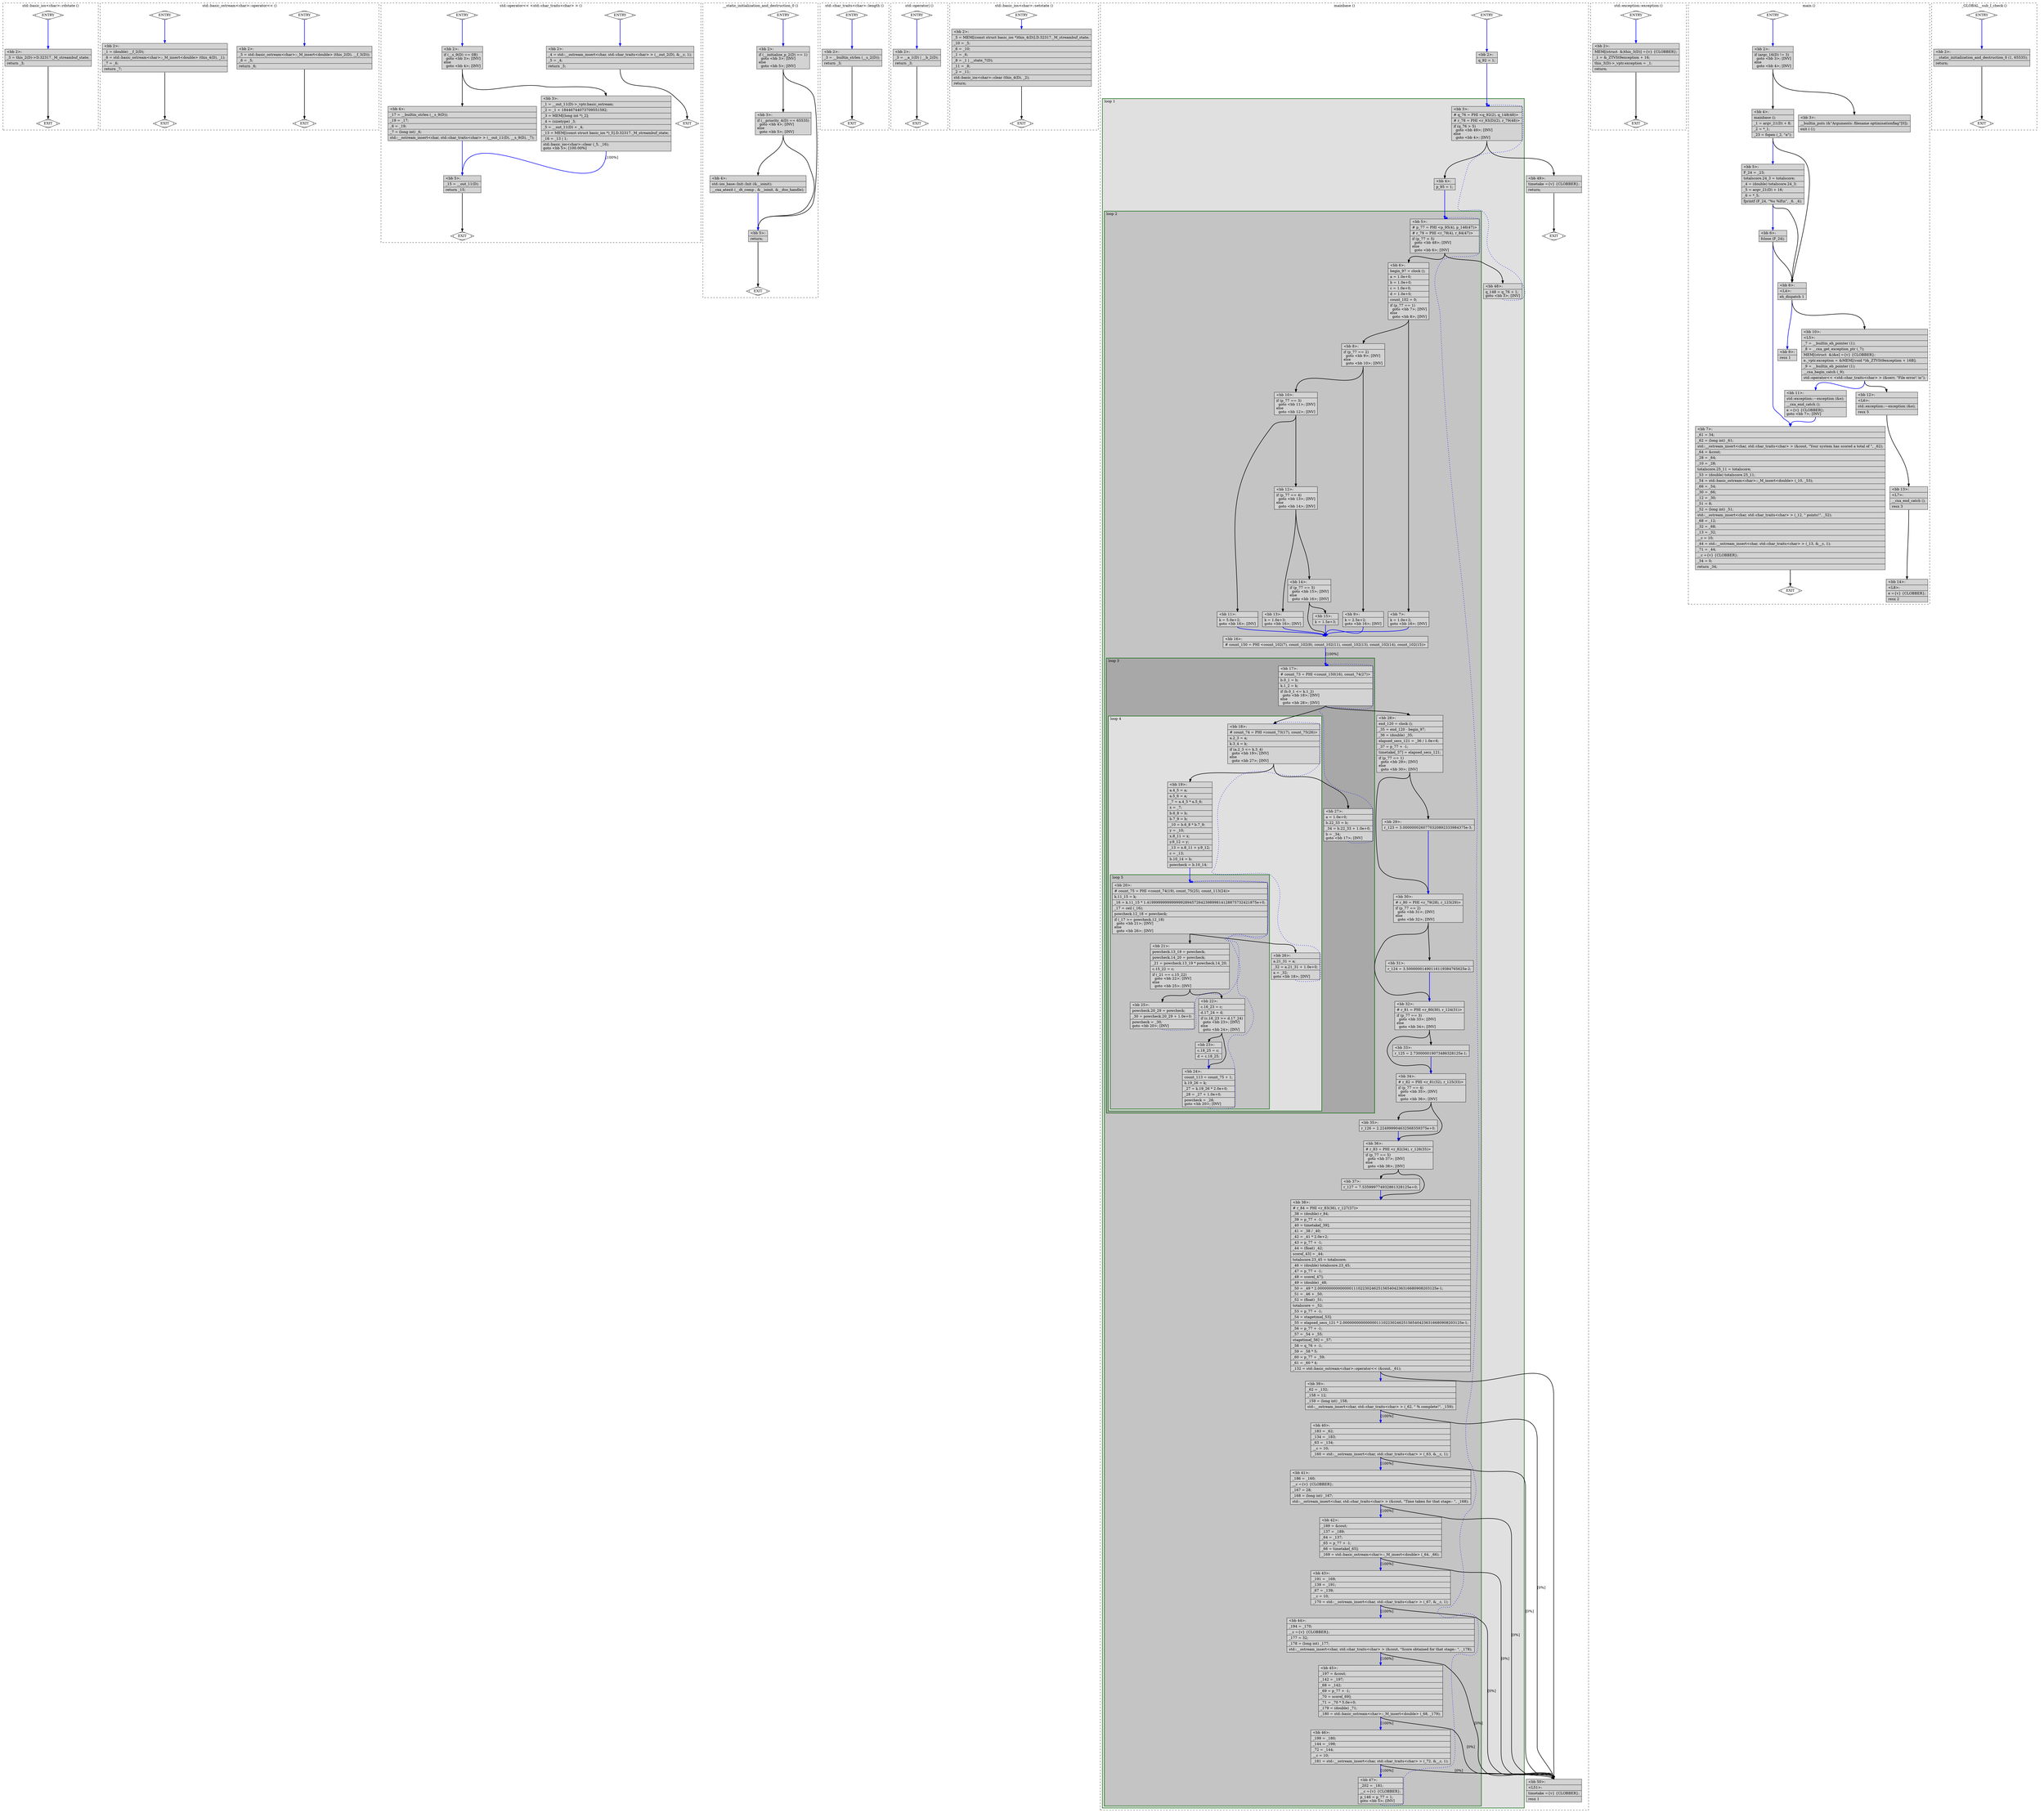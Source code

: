 digraph "benchmark.cpp.029t.einline" {
overlap=false;
subgraph "cluster_std::basic_ios<char>::rdstate" {
	style="dashed";
	color="black";
	label="std::basic_ios<char>::rdstate ()";
	fn_2293_basic_block_0 [shape=Mdiamond,style=filled,fillcolor=white,label="ENTRY"];

	fn_2293_basic_block_1 [shape=Mdiamond,style=filled,fillcolor=white,label="EXIT"];

	fn_2293_basic_block_2 [shape=record,style=filled,fillcolor=lightgrey,label="{\<bb\ 2\>:\l\
|_3\ =\ this_2(D)-\>D.32317._M_streambuf_state;\l\
|return\ _3;\l\
}"];

	fn_2293_basic_block_0:s -> fn_2293_basic_block_2:n [style="solid,bold",color=blue,weight=100,constraint=true];
	fn_2293_basic_block_2:s -> fn_2293_basic_block_1:n [style="solid,bold",color=black,weight=10,constraint=true];
	fn_2293_basic_block_0:s -> fn_2293_basic_block_1:n [style="invis",constraint=true];
}
subgraph "cluster_std::basic_ostream<char>::operator<<" {
	style="dashed";
	color="black";
	label="std::basic_ostream<char>::operator<< ()";
	fn_2148_basic_block_0 [shape=Mdiamond,style=filled,fillcolor=white,label="ENTRY"];

	fn_2148_basic_block_1 [shape=Mdiamond,style=filled,fillcolor=white,label="EXIT"];

	fn_2148_basic_block_2 [shape=record,style=filled,fillcolor=lightgrey,label="{\<bb\ 2\>:\l\
|_5\ =\ std::basic_ostream\<char\>::_M_insert\<double\>\ (this_2(D),\ __f_3(D));\l\
|_6\ =\ _5;\l\
|return\ _6;\l\
}"];

	fn_2148_basic_block_0:s -> fn_2148_basic_block_2:n [style="solid,bold",color=blue,weight=100,constraint=true];
	fn_2148_basic_block_2:s -> fn_2148_basic_block_1:n [style="solid,bold",color=black,weight=10,constraint=true];
	fn_2148_basic_block_0:s -> fn_2148_basic_block_1:n [style="invis",constraint=true];
}
subgraph "cluster_std::basic_ostream<char>::operator<<" {
	style="dashed";
	color="black";
	label="std::basic_ostream<char>::operator<< ()";
	fn_2149_basic_block_0 [shape=Mdiamond,style=filled,fillcolor=white,label="ENTRY"];

	fn_2149_basic_block_1 [shape=Mdiamond,style=filled,fillcolor=white,label="EXIT"];

	fn_2149_basic_block_2 [shape=record,style=filled,fillcolor=lightgrey,label="{\<bb\ 2\>:\l\
|_1\ =\ (double)\ __f_2(D);\l\
|_6\ =\ std::basic_ostream\<char\>::_M_insert\<double\>\ (this_4(D),\ _1);\l\
|_7\ =\ _6;\l\
|return\ _7;\l\
}"];

	fn_2149_basic_block_0:s -> fn_2149_basic_block_2:n [style="solid,bold",color=blue,weight=100,constraint=true];
	fn_2149_basic_block_2:s -> fn_2149_basic_block_1:n [style="solid,bold",color=black,weight=10,constraint=true];
	fn_2149_basic_block_0:s -> fn_2149_basic_block_1:n [style="invis",constraint=true];
}
subgraph "cluster_std::operator<< <std::char_traits<char> >" {
	style="dashed";
	color="black";
	label="std::operator<< <std::char_traits<char> > ()";
	fn_2147_basic_block_0 [shape=Mdiamond,style=filled,fillcolor=white,label="ENTRY"];

	fn_2147_basic_block_1 [shape=Mdiamond,style=filled,fillcolor=white,label="EXIT"];

	fn_2147_basic_block_2 [shape=record,style=filled,fillcolor=lightgrey,label="{\<bb\ 2\>:\l\
|_4\ =\ std::__ostream_insert\<char,\ std::char_traits\<char\>\ \>\ (__out_2(D),\ &__c,\ 1);\l\
|_5\ =\ _4;\l\
|return\ _5;\l\
}"];

	fn_2147_basic_block_0:s -> fn_2147_basic_block_2:n [style="solid,bold",color=blue,weight=100,constraint=true];
	fn_2147_basic_block_2:s -> fn_2147_basic_block_1:n [style="solid,bold",color=black,weight=10,constraint=true];
	fn_2147_basic_block_0:s -> fn_2147_basic_block_1:n [style="invis",constraint=true];
}
subgraph "cluster___static_initialization_and_destruction_0" {
	style="dashed";
	color="black";
	label="__static_initialization_and_destruction_0 ()";
	fn_2396_basic_block_0 [shape=Mdiamond,style=filled,fillcolor=white,label="ENTRY"];

	fn_2396_basic_block_1 [shape=Mdiamond,style=filled,fillcolor=white,label="EXIT"];

	fn_2396_basic_block_2 [shape=record,style=filled,fillcolor=lightgrey,label="{\<bb\ 2\>:\l\
|if\ (__initialize_p_2(D)\ ==\ 1)\l\
\ \ goto\ \<bb\ 3\>;\ [INV]\l\
else\l\
\ \ goto\ \<bb\ 5\>;\ [INV]\l\
}"];

	fn_2396_basic_block_3 [shape=record,style=filled,fillcolor=lightgrey,label="{\<bb\ 3\>:\l\
|if\ (__priority_4(D)\ ==\ 65535)\l\
\ \ goto\ \<bb\ 4\>;\ [INV]\l\
else\l\
\ \ goto\ \<bb\ 5\>;\ [INV]\l\
}"];

	fn_2396_basic_block_4 [shape=record,style=filled,fillcolor=lightgrey,label="{\<bb\ 4\>:\l\
|std::ios_base::Init::Init\ (&__ioinit);\l\
|__cxa_atexit\ (__dt_comp\ ,\ &__ioinit,\ &__dso_handle);\l\
}"];

	fn_2396_basic_block_5 [shape=record,style=filled,fillcolor=lightgrey,label="{\<bb\ 5\>:\l\
|return;\l\
}"];

	fn_2396_basic_block_0:s -> fn_2396_basic_block_2:n [style="solid,bold",color=blue,weight=100,constraint=true];
	fn_2396_basic_block_2:s -> fn_2396_basic_block_3:n [style="solid,bold",color=black,weight=10,constraint=true];
	fn_2396_basic_block_2:s -> fn_2396_basic_block_5:n [style="solid,bold",color=black,weight=10,constraint=true];
	fn_2396_basic_block_3:s -> fn_2396_basic_block_4:n [style="solid,bold",color=black,weight=10,constraint=true];
	fn_2396_basic_block_3:s -> fn_2396_basic_block_5:n [style="solid,bold",color=black,weight=10,constraint=true];
	fn_2396_basic_block_4:s -> fn_2396_basic_block_5:n [style="solid,bold",color=blue,weight=100,constraint=true];
	fn_2396_basic_block_5:s -> fn_2396_basic_block_1:n [style="solid,bold",color=black,weight=10,constraint=true];
	fn_2396_basic_block_0:s -> fn_2396_basic_block_1:n [style="invis",constraint=true];
}
subgraph "cluster_std::char_traits<char>::length" {
	style="dashed";
	color="black";
	label="std::char_traits<char>::length ()";
	fn_397_basic_block_0 [shape=Mdiamond,style=filled,fillcolor=white,label="ENTRY"];

	fn_397_basic_block_1 [shape=Mdiamond,style=filled,fillcolor=white,label="EXIT"];

	fn_397_basic_block_2 [shape=record,style=filled,fillcolor=lightgrey,label="{\<bb\ 2\>:\l\
|_3\ =\ __builtin_strlen\ (__s_2(D));\l\
|return\ _3;\l\
}"];

	fn_397_basic_block_0:s -> fn_397_basic_block_2:n [style="solid,bold",color=blue,weight=100,constraint=true];
	fn_397_basic_block_2:s -> fn_397_basic_block_1:n [style="solid,bold",color=black,weight=10,constraint=true];
	fn_397_basic_block_0:s -> fn_397_basic_block_1:n [style="invis",constraint=true];
}
subgraph "cluster_std::operator|" {
	style="dashed";
	color="black";
	label="std::operator| ()";
	fn_1147_basic_block_0 [shape=Mdiamond,style=filled,fillcolor=white,label="ENTRY"];

	fn_1147_basic_block_1 [shape=Mdiamond,style=filled,fillcolor=white,label="EXIT"];

	fn_1147_basic_block_2 [shape=record,style=filled,fillcolor=lightgrey,label="{\<bb\ 2\>:\l\
|_3\ =\ __a_1(D)\ \|\ __b_2(D);\l\
|return\ _3;\l\
}"];

	fn_1147_basic_block_0:s -> fn_1147_basic_block_2:n [style="solid,bold",color=blue,weight=100,constraint=true];
	fn_1147_basic_block_2:s -> fn_1147_basic_block_1:n [style="solid,bold",color=black,weight=10,constraint=true];
	fn_1147_basic_block_0:s -> fn_1147_basic_block_1:n [style="invis",constraint=true];
}
subgraph "cluster_std::basic_ios<char>::setstate" {
	style="dashed";
	color="black";
	label="std::basic_ios<char>::setstate ()";
	fn_2258_basic_block_0 [shape=Mdiamond,style=filled,fillcolor=white,label="ENTRY"];

	fn_2258_basic_block_1 [shape=Mdiamond,style=filled,fillcolor=white,label="EXIT"];

	fn_2258_basic_block_2 [shape=record,style=filled,fillcolor=lightgrey,label="{\<bb\ 2\>:\l\
|_5\ =\ MEM[(const\ struct\ basic_ios\ *)this_4(D)].D.32317._M_streambuf_state;\l\
|_10\ =\ _5;\l\
|_6\ =\ _10;\l\
|_1\ =\ _6;\l\
|_8\ =\ _1\ \|\ __state_7(D);\l\
|_11\ =\ _8;\l\
|_2\ =\ _11;\l\
|std::basic_ios\<char\>::clear\ (this_4(D),\ _2);\l\
|return;\l\
}"];

	fn_2258_basic_block_0:s -> fn_2258_basic_block_2:n [style="solid,bold",color=blue,weight=100,constraint=true];
	fn_2258_basic_block_2:s -> fn_2258_basic_block_1:n [style="solid,bold",color=black,weight=10,constraint=true];
	fn_2258_basic_block_0:s -> fn_2258_basic_block_1:n [style="invis",constraint=true];
}
subgraph "cluster_std::operator<< <std::char_traits<char> >" {
	style="dashed";
	color="black";
	label="std::operator<< <std::char_traits<char> > ()";
	fn_2146_basic_block_0 [shape=Mdiamond,style=filled,fillcolor=white,label="ENTRY"];

	fn_2146_basic_block_1 [shape=Mdiamond,style=filled,fillcolor=white,label="EXIT"];

	fn_2146_basic_block_2 [shape=record,style=filled,fillcolor=lightgrey,label="{\<bb\ 2\>:\l\
|if\ (__s_9(D)\ ==\ 0B)\l\
\ \ goto\ \<bb\ 3\>;\ [INV]\l\
else\l\
\ \ goto\ \<bb\ 4\>;\ [INV]\l\
}"];

	fn_2146_basic_block_3 [shape=record,style=filled,fillcolor=lightgrey,label="{\<bb\ 3\>:\l\
|_1\ =\ __out_11(D)-\>_vptr.basic_ostream;\l\
|_2\ =\ _1\ +\ 18446744073709551592;\l\
|_3\ =\ MEM[(long\ int\ *)_2];\l\
|_4\ =\ (sizetype)\ _3;\l\
|_5\ =\ __out_11(D)\ +\ _4;\l\
|_13\ =\ MEM[(const\ struct\ basic_ios\ *)_5].D.32317._M_streambuf_state;\l\
|_16\ =\ _13\ \|\ 1;\l\
|std::basic_ios\<char\>::clear\ (_5,\ _16);\l\
goto\ \<bb\ 5\>;\ [100.00%]\l\
}"];

	fn_2146_basic_block_4 [shape=record,style=filled,fillcolor=lightgrey,label="{\<bb\ 4\>:\l\
|_17\ =\ __builtin_strlen\ (__s_9(D));\l\
|_19\ =\ _17;\l\
|_6\ =\ _19;\l\
|_7\ =\ (long\ int)\ _6;\l\
|std::__ostream_insert\<char,\ std::char_traits\<char\>\ \>\ (__out_11(D),\ __s_9(D),\ _7);\l\
}"];

	fn_2146_basic_block_5 [shape=record,style=filled,fillcolor=lightgrey,label="{\<bb\ 5\>:\l\
|_15\ =\ __out_11(D);\l\
|return\ _15;\l\
}"];

	fn_2146_basic_block_0:s -> fn_2146_basic_block_2:n [style="solid,bold",color=blue,weight=100,constraint=true];
	fn_2146_basic_block_2:s -> fn_2146_basic_block_3:n [style="solid,bold",color=black,weight=10,constraint=true];
	fn_2146_basic_block_2:s -> fn_2146_basic_block_4:n [style="solid,bold",color=black,weight=10,constraint=true];
	fn_2146_basic_block_3:s -> fn_2146_basic_block_5:n [style="solid,bold",color=blue,weight=100,constraint=true,label="[100%]"];
	fn_2146_basic_block_4:s -> fn_2146_basic_block_5:n [style="solid,bold",color=blue,weight=100,constraint=true];
	fn_2146_basic_block_5:s -> fn_2146_basic_block_1:n [style="solid,bold",color=black,weight=10,constraint=true];
	fn_2146_basic_block_0:s -> fn_2146_basic_block_1:n [style="invis",constraint=true];
}
subgraph "cluster_mainbase" {
	style="dashed";
	color="black";
	label="mainbase ()";
	subgraph cluster_1888_1 {
	style="filled";
	color="darkgreen";
	fillcolor="grey88";
	label="loop 1";
	labeljust=l;
	penwidth=2;
	subgraph cluster_1888_2 {
	style="filled";
	color="darkgreen";
	fillcolor="grey77";
	label="loop 2";
	labeljust=l;
	penwidth=2;
	subgraph cluster_1888_3 {
	style="filled";
	color="darkgreen";
	fillcolor="grey66";
	label="loop 3";
	labeljust=l;
	penwidth=2;
	subgraph cluster_1888_4 {
	style="filled";
	color="darkgreen";
	fillcolor="grey88";
	label="loop 4";
	labeljust=l;
	penwidth=2;
	subgraph cluster_1888_5 {
	style="filled";
	color="darkgreen";
	fillcolor="grey77";
	label="loop 5";
	labeljust=l;
	penwidth=2;
	fn_1888_basic_block_20 [shape=record,style=filled,fillcolor=lightgrey,label="{\<bb\ 20\>:\l\
|#\ count_75\ =\ PHI\ \<count_74(19),\ count_75(25),\ count_113(24)\>\l\
|k.11_15\ =\ k;\l\
|_16\ =\ k.11_15\ *\ 1.4199999999999999289457264239899814128875732421875e+0;\l\
|_17\ =\ ceil\ (_16);\l\
|powcheck.12_18\ =\ powcheck;\l\
|if\ (_17\ \>=\ powcheck.12_18)\l\
\ \ goto\ \<bb\ 21\>;\ [INV]\l\
else\l\
\ \ goto\ \<bb\ 26\>;\ [INV]\l\
}"];

	fn_1888_basic_block_21 [shape=record,style=filled,fillcolor=lightgrey,label="{\<bb\ 21\>:\l\
|powcheck.13_19\ =\ powcheck;\l\
|powcheck.14_20\ =\ powcheck;\l\
|_21\ =\ powcheck.13_19\ *\ powcheck.14_20;\l\
|c.15_22\ =\ c;\l\
|if\ (_21\ ==\ c.15_22)\l\
\ \ goto\ \<bb\ 22\>;\ [INV]\l\
else\l\
\ \ goto\ \<bb\ 25\>;\ [INV]\l\
}"];

	fn_1888_basic_block_22 [shape=record,style=filled,fillcolor=lightgrey,label="{\<bb\ 22\>:\l\
|c.16_23\ =\ c;\l\
|d.17_24\ =\ d;\l\
|if\ (c.16_23\ \>=\ d.17_24)\l\
\ \ goto\ \<bb\ 23\>;\ [INV]\l\
else\l\
\ \ goto\ \<bb\ 24\>;\ [INV]\l\
}"];

	fn_1888_basic_block_25 [shape=record,style=filled,fillcolor=lightgrey,label="{\<bb\ 25\>:\l\
|powcheck.20_29\ =\ powcheck;\l\
|_30\ =\ powcheck.20_29\ +\ 1.0e+0;\l\
|powcheck\ =\ _30;\l\
goto\ \<bb\ 20\>;\ [INV]\l\
}"];

	fn_1888_basic_block_23 [shape=record,style=filled,fillcolor=lightgrey,label="{\<bb\ 23\>:\l\
|c.18_25\ =\ c;\l\
|d\ =\ c.18_25;\l\
}"];

	fn_1888_basic_block_24 [shape=record,style=filled,fillcolor=lightgrey,label="{\<bb\ 24\>:\l\
|count_113\ =\ count_75\ +\ 1;\l\
|k.19_26\ =\ k;\l\
|_27\ =\ k.19_26\ *\ 2.0e+0;\l\
|_28\ =\ _27\ +\ 1.0e+0;\l\
|powcheck\ =\ _28;\l\
goto\ \<bb\ 20\>;\ [INV]\l\
}"];

	}
	fn_1888_basic_block_18 [shape=record,style=filled,fillcolor=lightgrey,label="{\<bb\ 18\>:\l\
|#\ count_74\ =\ PHI\ \<count_73(17),\ count_75(26)\>\l\
|a.2_3\ =\ a;\l\
|k.3_4\ =\ k;\l\
|if\ (a.2_3\ \<=\ k.3_4)\l\
\ \ goto\ \<bb\ 19\>;\ [INV]\l\
else\l\
\ \ goto\ \<bb\ 27\>;\ [INV]\l\
}"];

	fn_1888_basic_block_19 [shape=record,style=filled,fillcolor=lightgrey,label="{\<bb\ 19\>:\l\
|a.4_5\ =\ a;\l\
|a.5_6\ =\ a;\l\
|_7\ =\ a.4_5\ *\ a.5_6;\l\
|x\ =\ _7;\l\
|b.6_8\ =\ b;\l\
|b.7_9\ =\ b;\l\
|_10\ =\ b.6_8\ *\ b.7_9;\l\
|y\ =\ _10;\l\
|x.8_11\ =\ x;\l\
|y.9_12\ =\ y;\l\
|_13\ =\ x.8_11\ +\ y.9_12;\l\
|c\ =\ _13;\l\
|b.10_14\ =\ b;\l\
|powcheck\ =\ b.10_14;\l\
}"];

	fn_1888_basic_block_26 [shape=record,style=filled,fillcolor=lightgrey,label="{\<bb\ 26\>:\l\
|a.21_31\ =\ a;\l\
|_32\ =\ a.21_31\ +\ 1.0e+0;\l\
|a\ =\ _32;\l\
goto\ \<bb\ 18\>;\ [INV]\l\
}"];

	}
	fn_1888_basic_block_17 [shape=record,style=filled,fillcolor=lightgrey,label="{\<bb\ 17\>:\l\
|#\ count_73\ =\ PHI\ \<count_150(16),\ count_74(27)\>\l\
|b.0_1\ =\ b;\l\
|k.1_2\ =\ k;\l\
|if\ (b.0_1\ \<=\ k.1_2)\l\
\ \ goto\ \<bb\ 18\>;\ [INV]\l\
else\l\
\ \ goto\ \<bb\ 28\>;\ [INV]\l\
}"];

	fn_1888_basic_block_27 [shape=record,style=filled,fillcolor=lightgrey,label="{\<bb\ 27\>:\l\
|a\ =\ 1.0e+0;\l\
|b.22_33\ =\ b;\l\
|_34\ =\ b.22_33\ +\ 1.0e+0;\l\
|b\ =\ _34;\l\
goto\ \<bb\ 17\>;\ [INV]\l\
}"];

	}
	fn_1888_basic_block_5 [shape=record,style=filled,fillcolor=lightgrey,label="{\<bb\ 5\>:\l\
|#\ p_77\ =\ PHI\ \<p_95(4),\ p_146(47)\>\l\
|#\ r_79\ =\ PHI\ \<r_78(4),\ r_84(47)\>\l\
|if\ (p_77\ \>\ 5)\l\
\ \ goto\ \<bb\ 48\>;\ [INV]\l\
else\l\
\ \ goto\ \<bb\ 6\>;\ [INV]\l\
}"];

	fn_1888_basic_block_6 [shape=record,style=filled,fillcolor=lightgrey,label="{\<bb\ 6\>:\l\
|begin_97\ =\ clock\ ();\l\
|a\ =\ 1.0e+0;\l\
|b\ =\ 1.0e+0;\l\
|c\ =\ 1.0e+0;\l\
|d\ =\ 1.0e+0;\l\
|count_102\ =\ 0;\l\
|if\ (p_77\ ==\ 1)\l\
\ \ goto\ \<bb\ 7\>;\ [INV]\l\
else\l\
\ \ goto\ \<bb\ 8\>;\ [INV]\l\
}"];

	fn_1888_basic_block_7 [shape=record,style=filled,fillcolor=lightgrey,label="{\<bb\ 7\>:\l\
|k\ =\ 1.0e+2;\l\
goto\ \<bb\ 16\>;\ [INV]\l\
}"];

	fn_1888_basic_block_8 [shape=record,style=filled,fillcolor=lightgrey,label="{\<bb\ 8\>:\l\
|if\ (p_77\ ==\ 2)\l\
\ \ goto\ \<bb\ 9\>;\ [INV]\l\
else\l\
\ \ goto\ \<bb\ 10\>;\ [INV]\l\
}"];

	fn_1888_basic_block_16 [shape=record,style=filled,fillcolor=lightgrey,label="{\<bb\ 16\>:\l\
|#\ count_150\ =\ PHI\ \<count_102(7),\ count_102(9),\ count_102(11),\ count_102(13),\ count_102(14),\ count_102(15)\>\l\
}"];

	fn_1888_basic_block_9 [shape=record,style=filled,fillcolor=lightgrey,label="{\<bb\ 9\>:\l\
|k\ =\ 2.5e+2;\l\
goto\ \<bb\ 16\>;\ [INV]\l\
}"];

	fn_1888_basic_block_10 [shape=record,style=filled,fillcolor=lightgrey,label="{\<bb\ 10\>:\l\
|if\ (p_77\ ==\ 3)\l\
\ \ goto\ \<bb\ 11\>;\ [INV]\l\
else\l\
\ \ goto\ \<bb\ 12\>;\ [INV]\l\
}"];

	fn_1888_basic_block_11 [shape=record,style=filled,fillcolor=lightgrey,label="{\<bb\ 11\>:\l\
|k\ =\ 5.0e+2;\l\
goto\ \<bb\ 16\>;\ [INV]\l\
}"];

	fn_1888_basic_block_12 [shape=record,style=filled,fillcolor=lightgrey,label="{\<bb\ 12\>:\l\
|if\ (p_77\ ==\ 4)\l\
\ \ goto\ \<bb\ 13\>;\ [INV]\l\
else\l\
\ \ goto\ \<bb\ 14\>;\ [INV]\l\
}"];

	fn_1888_basic_block_28 [shape=record,style=filled,fillcolor=lightgrey,label="{\<bb\ 28\>:\l\
|end_120\ =\ clock\ ();\l\
|_35\ =\ end_120\ -\ begin_97;\l\
|_36\ =\ (double)\ _35;\l\
|elapsed_secs_121\ =\ _36\ /\ 1.0e+6;\l\
|_37\ =\ p_77\ +\ -1;\l\
|timetake[_37]\ =\ elapsed_secs_121;\l\
|if\ (p_77\ ==\ 1)\l\
\ \ goto\ \<bb\ 29\>;\ [INV]\l\
else\l\
\ \ goto\ \<bb\ 30\>;\ [INV]\l\
}"];

	fn_1888_basic_block_13 [shape=record,style=filled,fillcolor=lightgrey,label="{\<bb\ 13\>:\l\
|k\ =\ 1.0e+3;\l\
goto\ \<bb\ 16\>;\ [INV]\l\
}"];

	fn_1888_basic_block_14 [shape=record,style=filled,fillcolor=lightgrey,label="{\<bb\ 14\>:\l\
|if\ (p_77\ ==\ 5)\l\
\ \ goto\ \<bb\ 15\>;\ [INV]\l\
else\l\
\ \ goto\ \<bb\ 16\>;\ [INV]\l\
}"];

	fn_1888_basic_block_29 [shape=record,style=filled,fillcolor=lightgrey,label="{\<bb\ 29\>:\l\
|r_123\ =\ 3.0000000260770320892333984375e-3;\l\
}"];

	fn_1888_basic_block_30 [shape=record,style=filled,fillcolor=lightgrey,label="{\<bb\ 30\>:\l\
|#\ r_80\ =\ PHI\ \<r_79(28),\ r_123(29)\>\l\
|if\ (p_77\ ==\ 2)\l\
\ \ goto\ \<bb\ 31\>;\ [INV]\l\
else\l\
\ \ goto\ \<bb\ 32\>;\ [INV]\l\
}"];

	fn_1888_basic_block_15 [shape=record,style=filled,fillcolor=lightgrey,label="{\<bb\ 15\>:\l\
|k\ =\ 1.5e+3;\l\
}"];

	fn_1888_basic_block_31 [shape=record,style=filled,fillcolor=lightgrey,label="{\<bb\ 31\>:\l\
|r_124\ =\ 3.50000001490116119384765625e-2;\l\
}"];

	fn_1888_basic_block_32 [shape=record,style=filled,fillcolor=lightgrey,label="{\<bb\ 32\>:\l\
|#\ r_81\ =\ PHI\ \<r_80(30),\ r_124(31)\>\l\
|if\ (p_77\ ==\ 3)\l\
\ \ goto\ \<bb\ 33\>;\ [INV]\l\
else\l\
\ \ goto\ \<bb\ 34\>;\ [INV]\l\
}"];

	fn_1888_basic_block_33 [shape=record,style=filled,fillcolor=lightgrey,label="{\<bb\ 33\>:\l\
|r_125\ =\ 2.730000019073486328125e-1;\l\
}"];

	fn_1888_basic_block_34 [shape=record,style=filled,fillcolor=lightgrey,label="{\<bb\ 34\>:\l\
|#\ r_82\ =\ PHI\ \<r_81(32),\ r_125(33)\>\l\
|if\ (p_77\ ==\ 4)\l\
\ \ goto\ \<bb\ 35\>;\ [INV]\l\
else\l\
\ \ goto\ \<bb\ 36\>;\ [INV]\l\
}"];

	fn_1888_basic_block_35 [shape=record,style=filled,fillcolor=lightgrey,label="{\<bb\ 35\>:\l\
|r_126\ =\ 2.224999904632568359375e+0;\l\
}"];

	fn_1888_basic_block_36 [shape=record,style=filled,fillcolor=lightgrey,label="{\<bb\ 36\>:\l\
|#\ r_83\ =\ PHI\ \<r_82(34),\ r_126(35)\>\l\
|if\ (p_77\ ==\ 5)\l\
\ \ goto\ \<bb\ 37\>;\ [INV]\l\
else\l\
\ \ goto\ \<bb\ 38\>;\ [INV]\l\
}"];

	fn_1888_basic_block_37 [shape=record,style=filled,fillcolor=lightgrey,label="{\<bb\ 37\>:\l\
|r_127\ =\ 7.535999774932861328125e+0;\l\
}"];

	fn_1888_basic_block_38 [shape=record,style=filled,fillcolor=lightgrey,label="{\<bb\ 38\>:\l\
|#\ r_84\ =\ PHI\ \<r_83(36),\ r_127(37)\>\l\
|_38\ =\ (double)\ r_84;\l\
|_39\ =\ p_77\ +\ -1;\l\
|_40\ =\ timetake[_39];\l\
|_41\ =\ _38\ /\ _40;\l\
|_42\ =\ _41\ *\ 2.0e+2;\l\
|_43\ =\ p_77\ +\ -1;\l\
|_44\ =\ (float)\ _42;\l\
|score[_43]\ =\ _44;\l\
|totalscore.23_45\ =\ totalscore;\l\
|_46\ =\ (double)\ totalscore.23_45;\l\
|_47\ =\ p_77\ +\ -1;\l\
|_48\ =\ score[_47];\l\
|_49\ =\ (double)\ _48;\l\
|_50\ =\ _49\ *\ 2.00000000000000011102230246251565404236316680908203125e-1;\l\
|_51\ =\ _46\ +\ _50;\l\
|_52\ =\ (float)\ _51;\l\
|totalscore\ =\ _52;\l\
|_53\ =\ p_77\ +\ -1;\l\
|_54\ =\ stagetime[_53];\l\
|_55\ =\ elapsed_secs_121\ *\ 2.00000000000000011102230246251565404236316680908203125e-1;\l\
|_56\ =\ p_77\ +\ -1;\l\
|_57\ =\ _54\ +\ _55;\l\
|stagetime[_56]\ =\ _57;\l\
|_58\ =\ q_76\ +\ -1;\l\
|_59\ =\ _58\ *\ 5;\l\
|_60\ =\ p_77\ +\ _59;\l\
|_61\ =\ _60\ *\ 4;\l\
|_132\ =\ std::basic_ostream\<char\>::operator\<\<\ (&cout,\ _61);\l\
}"];

	fn_1888_basic_block_39 [shape=record,style=filled,fillcolor=lightgrey,label="{\<bb\ 39\>:\l\
|_62\ =\ _132;\l\
|_158\ =\ 12;\l\
|_159\ =\ (long\ int)\ _158;\l\
|std::__ostream_insert\<char,\ std::char_traits\<char\>\ \>\ (_62,\ \"\ %\ complete!\",\ _159);\l\
}"];

	fn_1888_basic_block_40 [shape=record,style=filled,fillcolor=lightgrey,label="{\<bb\ 40\>:\l\
|_183\ =\ _62;\l\
|_134\ =\ _183;\l\
|_63\ =\ _134;\l\
|__c\ =\ 10;\l\
|_160\ =\ std::__ostream_insert\<char,\ std::char_traits\<char\>\ \>\ (_63,\ &__c,\ 1);\l\
}"];

	fn_1888_basic_block_41 [shape=record,style=filled,fillcolor=lightgrey,label="{\<bb\ 41\>:\l\
|_186\ =\ _160;\l\
|__c\ =\{v\}\ \{CLOBBER\};\l\
|_167\ =\ 28;\l\
|_168\ =\ (long\ int)\ _167;\l\
|std::__ostream_insert\<char,\ std::char_traits\<char\>\ \>\ (&cout,\ \"Time\ taken\ for\ that\ stage:-\ \",\ _168);\l\
}"];

	fn_1888_basic_block_42 [shape=record,style=filled,fillcolor=lightgrey,label="{\<bb\ 42\>:\l\
|_189\ =\ &cout;\l\
|_137\ =\ _189;\l\
|_64\ =\ _137;\l\
|_65\ =\ p_77\ +\ -1;\l\
|_66\ =\ timetake[_65];\l\
|_169\ =\ std::basic_ostream\<char\>::_M_insert\<double\>\ (_64,\ _66);\l\
}"];

	fn_1888_basic_block_43 [shape=record,style=filled,fillcolor=lightgrey,label="{\<bb\ 43\>:\l\
|_191\ =\ _169;\l\
|_139\ =\ _191;\l\
|_67\ =\ _139;\l\
|__c\ =\ 10;\l\
|_170\ =\ std::__ostream_insert\<char,\ std::char_traits\<char\>\ \>\ (_67,\ &__c,\ 1);\l\
}"];

	fn_1888_basic_block_44 [shape=record,style=filled,fillcolor=lightgrey,label="{\<bb\ 44\>:\l\
|_194\ =\ _170;\l\
|__c\ =\{v\}\ \{CLOBBER\};\l\
|_177\ =\ 32;\l\
|_178\ =\ (long\ int)\ _177;\l\
|std::__ostream_insert\<char,\ std::char_traits\<char\>\ \>\ (&cout,\ \"Score\ obtained\ for\ that\ stage:-\ \",\ _178);\l\
}"];

	fn_1888_basic_block_45 [shape=record,style=filled,fillcolor=lightgrey,label="{\<bb\ 45\>:\l\
|_197\ =\ &cout;\l\
|_142\ =\ _197;\l\
|_68\ =\ _142;\l\
|_69\ =\ p_77\ +\ -1;\l\
|_70\ =\ score[_69];\l\
|_71\ =\ _70\ *\ 5.0e+0;\l\
|_179\ =\ (double)\ _71;\l\
|_180\ =\ std::basic_ostream\<char\>::_M_insert\<double\>\ (_68,\ _179);\l\
}"];

	fn_1888_basic_block_46 [shape=record,style=filled,fillcolor=lightgrey,label="{\<bb\ 46\>:\l\
|_199\ =\ _180;\l\
|_144\ =\ _199;\l\
|_72\ =\ _144;\l\
|__c\ =\ 10;\l\
|_181\ =\ std::__ostream_insert\<char,\ std::char_traits\<char\>\ \>\ (_72,\ &__c,\ 1);\l\
}"];

	fn_1888_basic_block_47 [shape=record,style=filled,fillcolor=lightgrey,label="{\<bb\ 47\>:\l\
|_202\ =\ _181;\l\
|__c\ =\{v\}\ \{CLOBBER\};\l\
|p_146\ =\ p_77\ +\ 1;\l\
goto\ \<bb\ 5\>;\ [INV]\l\
}"];

	}
	fn_1888_basic_block_3 [shape=record,style=filled,fillcolor=lightgrey,label="{\<bb\ 3\>:\l\
|#\ q_76\ =\ PHI\ \<q_92(2),\ q_148(48)\>\l\
|#\ r_78\ =\ PHI\ \<r_93(D)(2),\ r_79(48)\>\l\
|if\ (q_76\ \>\ 5)\l\
\ \ goto\ \<bb\ 49\>;\ [INV]\l\
else\l\
\ \ goto\ \<bb\ 4\>;\ [INV]\l\
}"];

	fn_1888_basic_block_4 [shape=record,style=filled,fillcolor=lightgrey,label="{\<bb\ 4\>:\l\
|p_95\ =\ 1;\l\
}"];

	fn_1888_basic_block_48 [shape=record,style=filled,fillcolor=lightgrey,label="{\<bb\ 48\>:\l\
|q_148\ =\ q_76\ +\ 1;\l\
goto\ \<bb\ 3\>;\ [INV]\l\
}"];

	}
	fn_1888_basic_block_0 [shape=Mdiamond,style=filled,fillcolor=white,label="ENTRY"];

	fn_1888_basic_block_1 [shape=Mdiamond,style=filled,fillcolor=white,label="EXIT"];

	fn_1888_basic_block_2 [shape=record,style=filled,fillcolor=lightgrey,label="{\<bb\ 2\>:\l\
|q_92\ =\ 1;\l\
}"];

	fn_1888_basic_block_49 [shape=record,style=filled,fillcolor=lightgrey,label="{\<bb\ 49\>:\l\
|timetake\ =\{v\}\ \{CLOBBER\};\l\
|return;\l\
}"];

	fn_1888_basic_block_50 [shape=record,style=filled,fillcolor=lightgrey,label="{\<bb\ 50\>:\l\
|\<L51\>:\l\
|timetake\ =\{v\}\ \{CLOBBER\};\l\
|resx\ 1\l\
}"];

	fn_1888_basic_block_0:s -> fn_1888_basic_block_2:n [style="solid,bold",color=blue,weight=100,constraint=true];
	fn_1888_basic_block_2:s -> fn_1888_basic_block_3:n [style="solid,bold",color=blue,weight=100,constraint=true];
	fn_1888_basic_block_3:s -> fn_1888_basic_block_49:n [style="solid,bold",color=black,weight=10,constraint=true];
	fn_1888_basic_block_3:s -> fn_1888_basic_block_4:n [style="solid,bold",color=black,weight=10,constraint=true];
	fn_1888_basic_block_4:s -> fn_1888_basic_block_5:n [style="solid,bold",color=blue,weight=100,constraint=true];
	fn_1888_basic_block_5:s -> fn_1888_basic_block_48:n [style="solid,bold",color=black,weight=10,constraint=true];
	fn_1888_basic_block_5:s -> fn_1888_basic_block_6:n [style="solid,bold",color=black,weight=10,constraint=true];
	fn_1888_basic_block_6:s -> fn_1888_basic_block_7:n [style="solid,bold",color=black,weight=10,constraint=true];
	fn_1888_basic_block_6:s -> fn_1888_basic_block_8:n [style="solid,bold",color=black,weight=10,constraint=true];
	fn_1888_basic_block_7:s -> fn_1888_basic_block_16:n [style="solid,bold",color=blue,weight=100,constraint=true];
	fn_1888_basic_block_8:s -> fn_1888_basic_block_9:n [style="solid,bold",color=black,weight=10,constraint=true];
	fn_1888_basic_block_8:s -> fn_1888_basic_block_10:n [style="solid,bold",color=black,weight=10,constraint=true];
	fn_1888_basic_block_9:s -> fn_1888_basic_block_16:n [style="solid,bold",color=blue,weight=100,constraint=true];
	fn_1888_basic_block_10:s -> fn_1888_basic_block_11:n [style="solid,bold",color=black,weight=10,constraint=true];
	fn_1888_basic_block_10:s -> fn_1888_basic_block_12:n [style="solid,bold",color=black,weight=10,constraint=true];
	fn_1888_basic_block_11:s -> fn_1888_basic_block_16:n [style="solid,bold",color=blue,weight=100,constraint=true];
	fn_1888_basic_block_12:s -> fn_1888_basic_block_13:n [style="solid,bold",color=black,weight=10,constraint=true];
	fn_1888_basic_block_12:s -> fn_1888_basic_block_14:n [style="solid,bold",color=black,weight=10,constraint=true];
	fn_1888_basic_block_13:s -> fn_1888_basic_block_16:n [style="solid,bold",color=blue,weight=100,constraint=true];
	fn_1888_basic_block_14:s -> fn_1888_basic_block_15:n [style="solid,bold",color=black,weight=10,constraint=true];
	fn_1888_basic_block_14:s -> fn_1888_basic_block_16:n [style="solid,bold",color=black,weight=10,constraint=true];
	fn_1888_basic_block_15:s -> fn_1888_basic_block_16:n [style="solid,bold",color=blue,weight=100,constraint=true];
	fn_1888_basic_block_16:s -> fn_1888_basic_block_17:n [style="solid,bold",color=blue,weight=100,constraint=true,label="[100%]"];
	fn_1888_basic_block_17:s -> fn_1888_basic_block_18:n [style="solid,bold",color=black,weight=10,constraint=true];
	fn_1888_basic_block_17:s -> fn_1888_basic_block_28:n [style="solid,bold",color=black,weight=10,constraint=true];
	fn_1888_basic_block_18:s -> fn_1888_basic_block_19:n [style="solid,bold",color=black,weight=10,constraint=true];
	fn_1888_basic_block_18:s -> fn_1888_basic_block_27:n [style="solid,bold",color=black,weight=10,constraint=true];
	fn_1888_basic_block_19:s -> fn_1888_basic_block_20:n [style="solid,bold",color=blue,weight=100,constraint=true];
	fn_1888_basic_block_20:s -> fn_1888_basic_block_21:n [style="solid,bold",color=black,weight=10,constraint=true];
	fn_1888_basic_block_20:s -> fn_1888_basic_block_26:n [style="solid,bold",color=black,weight=10,constraint=true];
	fn_1888_basic_block_21:s -> fn_1888_basic_block_22:n [style="solid,bold",color=black,weight=10,constraint=true];
	fn_1888_basic_block_21:s -> fn_1888_basic_block_25:n [style="solid,bold",color=black,weight=10,constraint=true];
	fn_1888_basic_block_22:s -> fn_1888_basic_block_23:n [style="solid,bold",color=black,weight=10,constraint=true];
	fn_1888_basic_block_22:s -> fn_1888_basic_block_24:n [style="solid,bold",color=black,weight=10,constraint=true];
	fn_1888_basic_block_23:s -> fn_1888_basic_block_24:n [style="solid,bold",color=blue,weight=100,constraint=true];
	fn_1888_basic_block_24:s -> fn_1888_basic_block_20:n [style="dotted,bold",color=blue,weight=10,constraint=false];
	fn_1888_basic_block_25:s -> fn_1888_basic_block_20:n [style="dotted,bold",color=blue,weight=10,constraint=false];
	fn_1888_basic_block_26:s -> fn_1888_basic_block_18:n [style="dotted,bold",color=blue,weight=10,constraint=false];
	fn_1888_basic_block_27:s -> fn_1888_basic_block_17:n [style="dotted,bold",color=blue,weight=10,constraint=false];
	fn_1888_basic_block_28:s -> fn_1888_basic_block_29:n [style="solid,bold",color=black,weight=10,constraint=true];
	fn_1888_basic_block_28:s -> fn_1888_basic_block_30:n [style="solid,bold",color=black,weight=10,constraint=true];
	fn_1888_basic_block_29:s -> fn_1888_basic_block_30:n [style="solid,bold",color=blue,weight=100,constraint=true];
	fn_1888_basic_block_30:s -> fn_1888_basic_block_31:n [style="solid,bold",color=black,weight=10,constraint=true];
	fn_1888_basic_block_30:s -> fn_1888_basic_block_32:n [style="solid,bold",color=black,weight=10,constraint=true];
	fn_1888_basic_block_31:s -> fn_1888_basic_block_32:n [style="solid,bold",color=blue,weight=100,constraint=true];
	fn_1888_basic_block_32:s -> fn_1888_basic_block_33:n [style="solid,bold",color=black,weight=10,constraint=true];
	fn_1888_basic_block_32:s -> fn_1888_basic_block_34:n [style="solid,bold",color=black,weight=10,constraint=true];
	fn_1888_basic_block_33:s -> fn_1888_basic_block_34:n [style="solid,bold",color=blue,weight=100,constraint=true];
	fn_1888_basic_block_34:s -> fn_1888_basic_block_35:n [style="solid,bold",color=black,weight=10,constraint=true];
	fn_1888_basic_block_34:s -> fn_1888_basic_block_36:n [style="solid,bold",color=black,weight=10,constraint=true];
	fn_1888_basic_block_35:s -> fn_1888_basic_block_36:n [style="solid,bold",color=blue,weight=100,constraint=true];
	fn_1888_basic_block_36:s -> fn_1888_basic_block_37:n [style="solid,bold",color=black,weight=10,constraint=true];
	fn_1888_basic_block_36:s -> fn_1888_basic_block_38:n [style="solid,bold",color=black,weight=10,constraint=true];
	fn_1888_basic_block_37:s -> fn_1888_basic_block_38:n [style="solid,bold",color=blue,weight=100,constraint=true];
	fn_1888_basic_block_38:s -> fn_1888_basic_block_50:n [style="solid,bold",color=black,weight=10,constraint=true];
	fn_1888_basic_block_38:s -> fn_1888_basic_block_39:n [style="solid,bold",color=blue,weight=100,constraint=true];
	fn_1888_basic_block_39:s -> fn_1888_basic_block_40:n [style="solid,bold",color=blue,weight=100,constraint=true,label="[100%]"];
	fn_1888_basic_block_39:s -> fn_1888_basic_block_50:n [style="solid,bold",color=black,weight=10,constraint=true,label="[0%]"];
	fn_1888_basic_block_40:s -> fn_1888_basic_block_41:n [style="solid,bold",color=blue,weight=100,constraint=true,label="[100%]"];
	fn_1888_basic_block_40:s -> fn_1888_basic_block_50:n [style="solid,bold",color=black,weight=10,constraint=true,label="[0%]"];
	fn_1888_basic_block_41:s -> fn_1888_basic_block_42:n [style="solid,bold",color=blue,weight=100,constraint=true,label="[100%]"];
	fn_1888_basic_block_41:s -> fn_1888_basic_block_50:n [style="solid,bold",color=black,weight=10,constraint=true,label="[0%]"];
	fn_1888_basic_block_42:s -> fn_1888_basic_block_43:n [style="solid,bold",color=blue,weight=100,constraint=true,label="[100%]"];
	fn_1888_basic_block_42:s -> fn_1888_basic_block_50:n [style="solid,bold",color=black,weight=10,constraint=true,label="[0%]"];
	fn_1888_basic_block_43:s -> fn_1888_basic_block_44:n [style="solid,bold",color=blue,weight=100,constraint=true,label="[100%]"];
	fn_1888_basic_block_43:s -> fn_1888_basic_block_50:n [style="solid,bold",color=black,weight=10,constraint=true,label="[0%]"];
	fn_1888_basic_block_44:s -> fn_1888_basic_block_45:n [style="solid,bold",color=blue,weight=100,constraint=true,label="[100%]"];
	fn_1888_basic_block_44:s -> fn_1888_basic_block_50:n [style="solid,bold",color=black,weight=10,constraint=true,label="[0%]"];
	fn_1888_basic_block_45:s -> fn_1888_basic_block_46:n [style="solid,bold",color=blue,weight=100,constraint=true,label="[100%]"];
	fn_1888_basic_block_45:s -> fn_1888_basic_block_50:n [style="solid,bold",color=black,weight=10,constraint=true,label="[0%]"];
	fn_1888_basic_block_46:s -> fn_1888_basic_block_47:n [style="solid,bold",color=blue,weight=100,constraint=true,label="[100%]"];
	fn_1888_basic_block_46:s -> fn_1888_basic_block_50:n [style="solid,bold",color=black,weight=10,constraint=true,label="[0%]"];
	fn_1888_basic_block_47:s -> fn_1888_basic_block_5:n [style="dotted,bold",color=blue,weight=10,constraint=false];
	fn_1888_basic_block_48:s -> fn_1888_basic_block_3:n [style="dotted,bold",color=blue,weight=10,constraint=false];
	fn_1888_basic_block_49:s -> fn_1888_basic_block_1:n [style="solid,bold",color=black,weight=10,constraint=true];
	fn_1888_basic_block_0:s -> fn_1888_basic_block_1:n [style="invis",constraint=true];
}
subgraph "cluster_std::exception::exception" {
	style="dashed";
	color="black";
	label="std::exception::exception ()";
	fn_1891_basic_block_0 [shape=Mdiamond,style=filled,fillcolor=white,label="ENTRY"];

	fn_1891_basic_block_1 [shape=Mdiamond,style=filled,fillcolor=white,label="EXIT"];

	fn_1891_basic_block_2 [shape=record,style=filled,fillcolor=lightgrey,label="{\<bb\ 2\>:\l\
|MEM[(struct\ \ &)this_3(D)]\ =\{v\}\ \{CLOBBER\};\l\
|_1\ =\ &_ZTVSt9exception\ +\ 16;\l\
|this_3(D)-\>_vptr.exception\ =\ _1;\l\
|return;\l\
}"];

	fn_1891_basic_block_0:s -> fn_1891_basic_block_2:n [style="solid,bold",color=blue,weight=100,constraint=true];
	fn_1891_basic_block_2:s -> fn_1891_basic_block_1:n [style="solid,bold",color=black,weight=10,constraint=true];
	fn_1891_basic_block_0:s -> fn_1891_basic_block_1:n [style="invis",constraint=true];
}
subgraph "cluster_main" {
	style="dashed";
	color="black";
	label="main ()";
	fn_1889_basic_block_0 [shape=Mdiamond,style=filled,fillcolor=white,label="ENTRY"];

	fn_1889_basic_block_1 [shape=Mdiamond,style=filled,fillcolor=white,label="EXIT"];

	fn_1889_basic_block_2 [shape=record,style=filled,fillcolor=lightgrey,label="{\<bb\ 2\>:\l\
|if\ (argc_16(D)\ !=\ 3)\l\
\ \ goto\ \<bb\ 3\>;\ [INV]\l\
else\l\
\ \ goto\ \<bb\ 4\>;\ [INV]\l\
}"];

	fn_1889_basic_block_3 [shape=record,style=filled,fillcolor=lightgrey,label="{\<bb\ 3\>:\l\
|__builtin_puts\ (&\"Arguments:\ filename\ optimisationflag\"[0]);\l\
|exit\ (-1);\l\
}"];

	fn_1889_basic_block_4 [shape=record,style=filled,fillcolor=lightgrey,label="{\<bb\ 4\>:\l\
|mainbase\ ();\l\
|_1\ =\ argv_21(D)\ +\ 8;\l\
|_2\ =\ *_1;\l\
|_23\ =\ fopen\ (_2,\ \"a\");\l\
}"];

	fn_1889_basic_block_5 [shape=record,style=filled,fillcolor=lightgrey,label="{\<bb\ 5\>:\l\
|F_24\ =\ _23;\l\
|totalscore.24_3\ =\ totalscore;\l\
|_4\ =\ (double)\ totalscore.24_3;\l\
|_5\ =\ argv_21(D)\ +\ 16;\l\
|_6\ =\ *_5;\l\
|fprintf\ (F_24,\ \"%s\ %lf\\n\",\ _6,\ _4);\l\
}"];

	fn_1889_basic_block_6 [shape=record,style=filled,fillcolor=lightgrey,label="{\<bb\ 6\>:\l\
|fclose\ (F_24);\l\
}"];

	fn_1889_basic_block_7 [shape=record,style=filled,fillcolor=lightgrey,label="{\<bb\ 7\>:\l\
|_61\ =\ 34;\l\
|_62\ =\ (long\ int)\ _61;\l\
|std::__ostream_insert\<char,\ std::char_traits\<char\>\ \>\ (&cout,\ \"Your\ system\ has\ scored\ a\ total\ of\ \",\ _62);\l\
|_64\ =\ &cout;\l\
|_28\ =\ _64;\l\
|_10\ =\ _28;\l\
|totalscore.25_11\ =\ totalscore;\l\
|_53\ =\ (double)\ totalscore.25_11;\l\
|_54\ =\ std::basic_ostream\<char\>::_M_insert\<double\>\ (_10,\ _53);\l\
|_66\ =\ _54;\l\
|_30\ =\ _66;\l\
|_12\ =\ _30;\l\
|_51\ =\ 8;\l\
|_52\ =\ (long\ int)\ _51;\l\
|std::__ostream_insert\<char,\ std::char_traits\<char\>\ \>\ (_12,\ \"\ points!\",\ _52);\l\
|_68\ =\ _12;\l\
|_32\ =\ _68;\l\
|_13\ =\ _32;\l\
|__c\ =\ 10;\l\
|_44\ =\ std::__ostream_insert\<char,\ std::char_traits\<char\>\ \>\ (_13,\ &__c,\ 1);\l\
|_71\ =\ _44;\l\
|__c\ =\{v\}\ \{CLOBBER\};\l\
|_34\ =\ 0;\l\
|return\ _34;\l\
}"];

	fn_1889_basic_block_8 [shape=record,style=filled,fillcolor=lightgrey,label="{\<bb\ 8\>:\l\
|\<L4\>:\l\
|eh_dispatch\ 1\l\
}"];

	fn_1889_basic_block_9 [shape=record,style=filled,fillcolor=lightgrey,label="{\<bb\ 9\>:\l\
|resx\ 1\l\
}"];

	fn_1889_basic_block_10 [shape=record,style=filled,fillcolor=lightgrey,label="{\<bb\ 10\>:\l\
|\<L5\>:\l\
|_7\ =\ __builtin_eh_pointer\ (1);\l\
|_8\ =\ __cxa_get_exception_ptr\ (_7);\l\
|MEM[(struct\ \ &)&e]\ =\{v\}\ \{CLOBBER\};\l\
|e._vptr.exception\ =\ &MEM[(void\ *)&_ZTVSt9exception\ +\ 16B];\l\
|_9\ =\ __builtin_eh_pointer\ (1);\l\
|__cxa_begin_catch\ (_9);\l\
|std::operator\<\<\ \<std::char_traits\<char\>\ \>\ (&cerr,\ \"File\ error!\ \\n\");\l\
}"];

	fn_1889_basic_block_11 [shape=record,style=filled,fillcolor=lightgrey,label="{\<bb\ 11\>:\l\
|std::exception::~exception\ (&e);\l\
|__cxa_end_catch\ ();\l\
|e\ =\{v\}\ \{CLOBBER\};\l\
goto\ \<bb\ 7\>;\ [INV]\l\
}"];

	fn_1889_basic_block_12 [shape=record,style=filled,fillcolor=lightgrey,label="{\<bb\ 12\>:\l\
|\<L6\>:\l\
|std::exception::~exception\ (&e);\l\
|resx\ 5\l\
}"];

	fn_1889_basic_block_13 [shape=record,style=filled,fillcolor=lightgrey,label="{\<bb\ 13\>:\l\
|\<L7\>:\l\
|__cxa_end_catch\ ();\l\
|resx\ 3\l\
}"];

	fn_1889_basic_block_14 [shape=record,style=filled,fillcolor=lightgrey,label="{\<bb\ 14\>:\l\
|\<L8\>:\l\
|e\ =\{v\}\ \{CLOBBER\};\l\
|resx\ 2\l\
}"];

	fn_1889_basic_block_0:s -> fn_1889_basic_block_2:n [style="solid,bold",color=blue,weight=100,constraint=true];
	fn_1889_basic_block_2:s -> fn_1889_basic_block_3:n [style="solid,bold",color=black,weight=10,constraint=true];
	fn_1889_basic_block_2:s -> fn_1889_basic_block_4:n [style="solid,bold",color=black,weight=10,constraint=true];
	fn_1889_basic_block_4:s -> fn_1889_basic_block_8:n [style="solid,bold",color=black,weight=10,constraint=true];
	fn_1889_basic_block_4:s -> fn_1889_basic_block_5:n [style="solid,bold",color=blue,weight=100,constraint=true];
	fn_1889_basic_block_5:s -> fn_1889_basic_block_8:n [style="solid,bold",color=black,weight=10,constraint=true];
	fn_1889_basic_block_5:s -> fn_1889_basic_block_6:n [style="solid,bold",color=blue,weight=100,constraint=true];
	fn_1889_basic_block_6:s -> fn_1889_basic_block_8:n [style="solid,bold",color=black,weight=10,constraint=true];
	fn_1889_basic_block_6:s -> fn_1889_basic_block_7:n [style="solid,bold",color=blue,weight=100,constraint=true];
	fn_1889_basic_block_7:s -> fn_1889_basic_block_1:n [style="solid,bold",color=black,weight=10,constraint=true];
	fn_1889_basic_block_8:s -> fn_1889_basic_block_10:n [style="solid,bold",color=black,weight=10,constraint=true];
	fn_1889_basic_block_8:s -> fn_1889_basic_block_9:n [style="solid,bold",color=blue,weight=100,constraint=true];
	fn_1889_basic_block_10:s -> fn_1889_basic_block_12:n [style="solid,bold",color=black,weight=10,constraint=true];
	fn_1889_basic_block_10:s -> fn_1889_basic_block_11:n [style="solid,bold",color=blue,weight=100,constraint=true];
	fn_1889_basic_block_11:s -> fn_1889_basic_block_7:n [style="solid,bold",color=blue,weight=100,constraint=true];
	fn_1889_basic_block_12:s -> fn_1889_basic_block_13:n [style="solid,bold",color=black,weight=10,constraint=true];
	fn_1889_basic_block_13:s -> fn_1889_basic_block_14:n [style="solid,bold",color=black,weight=10,constraint=true];
	fn_1889_basic_block_0:s -> fn_1889_basic_block_1:n [style="invis",constraint=true];
}
subgraph "cluster__GLOBAL__sub_I_check" {
	style="dashed";
	color="black";
	label="_GLOBAL__sub_I_check ()";
	fn_2397_basic_block_0 [shape=Mdiamond,style=filled,fillcolor=white,label="ENTRY"];

	fn_2397_basic_block_1 [shape=Mdiamond,style=filled,fillcolor=white,label="EXIT"];

	fn_2397_basic_block_2 [shape=record,style=filled,fillcolor=lightgrey,label="{\<bb\ 2\>:\l\
|__static_initialization_and_destruction_0\ (1,\ 65535);\l\
|return;\l\
}"];

	fn_2397_basic_block_0:s -> fn_2397_basic_block_2:n [style="solid,bold",color=blue,weight=100,constraint=true];
	fn_2397_basic_block_2:s -> fn_2397_basic_block_1:n [style="solid,bold",color=black,weight=10,constraint=true];
	fn_2397_basic_block_0:s -> fn_2397_basic_block_1:n [style="invis",constraint=true];
}
}
